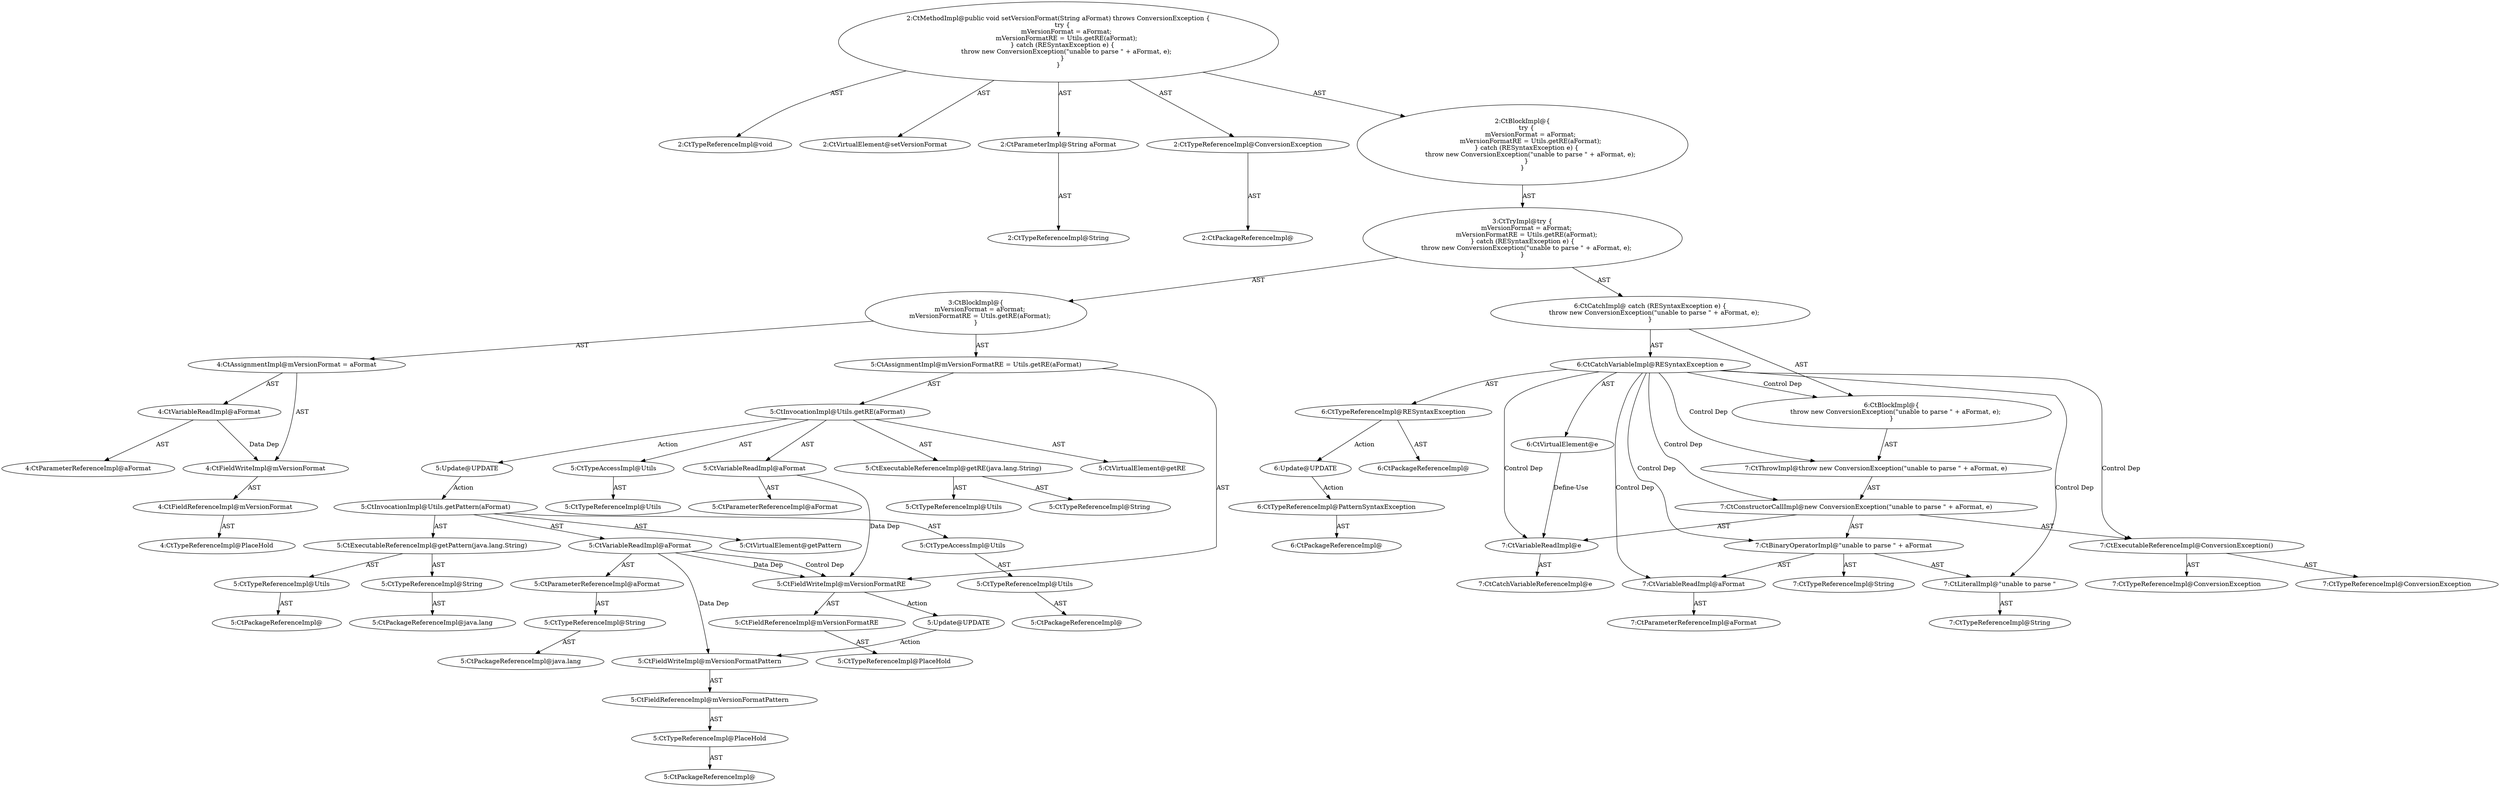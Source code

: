 digraph "setVersionFormat#?,String" {
0 [label="2:CtTypeReferenceImpl@void" shape=ellipse]
1 [label="2:CtVirtualElement@setVersionFormat" shape=ellipse]
2 [label="2:CtParameterImpl@String aFormat" shape=ellipse]
3 [label="2:CtTypeReferenceImpl@String" shape=ellipse]
4 [label="2:CtTypeReferenceImpl@ConversionException" shape=ellipse]
5 [label="2:CtPackageReferenceImpl@" shape=ellipse]
6 [label="4:CtFieldReferenceImpl@mVersionFormat" shape=ellipse]
7 [label="4:CtTypeReferenceImpl@PlaceHold" shape=ellipse]
8 [label="4:CtFieldWriteImpl@mVersionFormat" shape=ellipse]
9 [label="4:CtVariableReadImpl@aFormat" shape=ellipse]
10 [label="4:CtParameterReferenceImpl@aFormat" shape=ellipse]
11 [label="4:CtAssignmentImpl@mVersionFormat = aFormat" shape=ellipse]
12 [label="5:CtFieldReferenceImpl@mVersionFormatRE" shape=ellipse]
13 [label="5:CtTypeReferenceImpl@PlaceHold" shape=ellipse]
14 [label="5:CtFieldWriteImpl@mVersionFormatRE" shape=ellipse]
15 [label="5:CtExecutableReferenceImpl@getRE(java.lang.String)" shape=ellipse]
16 [label="5:CtTypeReferenceImpl@Utils" shape=ellipse]
17 [label="5:CtTypeReferenceImpl@String" shape=ellipse]
18 [label="5:CtVirtualElement@getRE" shape=ellipse]
19 [label="5:CtTypeAccessImpl@Utils" shape=ellipse]
20 [label="5:CtTypeReferenceImpl@Utils" shape=ellipse]
21 [label="5:CtVariableReadImpl@aFormat" shape=ellipse]
22 [label="5:CtParameterReferenceImpl@aFormat" shape=ellipse]
23 [label="5:CtInvocationImpl@Utils.getRE(aFormat)" shape=ellipse]
24 [label="5:CtAssignmentImpl@mVersionFormatRE = Utils.getRE(aFormat)" shape=ellipse]
25 [label="3:CtBlockImpl@\{
    mVersionFormat = aFormat;
    mVersionFormatRE = Utils.getRE(aFormat);
\}" shape=ellipse]
26 [label="6:CtVirtualElement@e" shape=ellipse]
27 [label="6:CtTypeReferenceImpl@RESyntaxException" shape=ellipse]
28 [label="6:CtPackageReferenceImpl@" shape=ellipse]
29 [label="6:CtCatchVariableImpl@RESyntaxException e" shape=ellipse]
30 [label="7:CtExecutableReferenceImpl@ConversionException()" shape=ellipse]
31 [label="7:CtTypeReferenceImpl@ConversionException" shape=ellipse]
32 [label="7:CtTypeReferenceImpl@ConversionException" shape=ellipse]
33 [label="7:CtLiteralImpl@\"unable to parse \"" shape=ellipse]
34 [label="7:CtTypeReferenceImpl@String" shape=ellipse]
35 [label="7:CtVariableReadImpl@aFormat" shape=ellipse]
36 [label="7:CtParameterReferenceImpl@aFormat" shape=ellipse]
37 [label="7:CtBinaryOperatorImpl@\"unable to parse \" + aFormat" shape=ellipse]
38 [label="7:CtTypeReferenceImpl@String" shape=ellipse]
39 [label="7:CtVariableReadImpl@e" shape=ellipse]
40 [label="7:CtCatchVariableReferenceImpl@e" shape=ellipse]
41 [label="7:CtConstructorCallImpl@new ConversionException(\"unable to parse \" + aFormat, e)" shape=ellipse]
42 [label="7:CtThrowImpl@throw new ConversionException(\"unable to parse \" + aFormat, e)" shape=ellipse]
43 [label="6:CtBlockImpl@\{
    throw new ConversionException(\"unable to parse \" + aFormat, e);
\}" shape=ellipse]
44 [label="6:CtCatchImpl@ catch (RESyntaxException e) \{
    throw new ConversionException(\"unable to parse \" + aFormat, e);
\}" shape=ellipse]
45 [label="3:CtTryImpl@try \{
    mVersionFormat = aFormat;
    mVersionFormatRE = Utils.getRE(aFormat);
\} catch (RESyntaxException e) \{
    throw new ConversionException(\"unable to parse \" + aFormat, e);
\}" shape=ellipse]
46 [label="2:CtBlockImpl@\{
    try \{
        mVersionFormat = aFormat;
        mVersionFormatRE = Utils.getRE(aFormat);
    \} catch (RESyntaxException e) \{
        throw new ConversionException(\"unable to parse \" + aFormat, e);
    \}
\}" shape=ellipse]
47 [label="2:CtMethodImpl@public void setVersionFormat(String aFormat) throws ConversionException \{
    try \{
        mVersionFormat = aFormat;
        mVersionFormatRE = Utils.getRE(aFormat);
    \} catch (RESyntaxException e) \{
        throw new ConversionException(\"unable to parse \" + aFormat, e);
    \}
\}" shape=ellipse]
48 [label="5:Update@UPDATE" shape=ellipse]
49 [label="5:CtPackageReferenceImpl@" shape=ellipse]
50 [label="5:CtTypeReferenceImpl@PlaceHold" shape=ellipse]
51 [label="5:CtFieldReferenceImpl@mVersionFormatPattern" shape=ellipse]
52 [label="5:CtFieldWriteImpl@mVersionFormatPattern" shape=ellipse]
53 [label="5:Update@UPDATE" shape=ellipse]
54 [label="5:CtPackageReferenceImpl@" shape=ellipse]
55 [label="5:CtTypeReferenceImpl@Utils" shape=ellipse]
56 [label="5:CtTypeAccessImpl@Utils" shape=ellipse]
57 [label="5:CtPackageReferenceImpl@" shape=ellipse]
58 [label="5:CtTypeReferenceImpl@Utils" shape=ellipse]
59 [label="5:CtPackageReferenceImpl@java.lang" shape=ellipse]
60 [label="5:CtTypeReferenceImpl@String" shape=ellipse]
61 [label="5:CtExecutableReferenceImpl@getPattern(java.lang.String)" shape=ellipse]
62 [label="5:CtPackageReferenceImpl@java.lang" shape=ellipse]
63 [label="5:CtTypeReferenceImpl@String" shape=ellipse]
64 [label="5:CtParameterReferenceImpl@aFormat" shape=ellipse]
65 [label="5:CtVariableReadImpl@aFormat" shape=ellipse]
66 [label="5:CtInvocationImpl@Utils.getPattern(aFormat)" shape=ellipse]
67 [label="5:CtVirtualElement@getPattern" shape=ellipse]
68 [label="6:Update@UPDATE" shape=ellipse]
69 [label="6:CtPackageReferenceImpl@" shape=ellipse]
70 [label="6:CtTypeReferenceImpl@PatternSyntaxException" shape=ellipse]
2 -> 3 [label="AST"];
4 -> 5 [label="AST"];
6 -> 7 [label="AST"];
8 -> 6 [label="AST"];
9 -> 10 [label="AST"];
9 -> 8 [label="Data Dep"];
11 -> 8 [label="AST"];
11 -> 9 [label="AST"];
12 -> 13 [label="AST"];
14 -> 12 [label="AST"];
14 -> 48 [label="Action"];
15 -> 16 [label="AST"];
15 -> 17 [label="AST"];
19 -> 20 [label="AST"];
21 -> 22 [label="AST"];
21 -> 14 [label="Data Dep"];
23 -> 18 [label="AST"];
23 -> 19 [label="AST"];
23 -> 15 [label="AST"];
23 -> 21 [label="AST"];
23 -> 53 [label="Action"];
24 -> 14 [label="AST"];
24 -> 23 [label="AST"];
25 -> 11 [label="AST"];
25 -> 24 [label="AST"];
26 -> 39 [label="Define-Use"];
27 -> 28 [label="AST"];
27 -> 68 [label="Action"];
29 -> 26 [label="AST"];
29 -> 27 [label="AST"];
29 -> 43 [label="Control Dep"];
29 -> 42 [label="Control Dep"];
29 -> 41 [label="Control Dep"];
29 -> 30 [label="Control Dep"];
29 -> 37 [label="Control Dep"];
29 -> 33 [label="Control Dep"];
29 -> 35 [label="Control Dep"];
29 -> 39 [label="Control Dep"];
30 -> 31 [label="AST"];
30 -> 32 [label="AST"];
33 -> 34 [label="AST"];
35 -> 36 [label="AST"];
37 -> 38 [label="AST"];
37 -> 33 [label="AST"];
37 -> 35 [label="AST"];
39 -> 40 [label="AST"];
41 -> 30 [label="AST"];
41 -> 37 [label="AST"];
41 -> 39 [label="AST"];
42 -> 41 [label="AST"];
43 -> 42 [label="AST"];
44 -> 29 [label="AST"];
44 -> 43 [label="AST"];
45 -> 25 [label="AST"];
45 -> 44 [label="AST"];
46 -> 45 [label="AST"];
47 -> 1 [label="AST"];
47 -> 0 [label="AST"];
47 -> 2 [label="AST"];
47 -> 4 [label="AST"];
47 -> 46 [label="AST"];
48 -> 52 [label="Action"];
50 -> 49 [label="AST"];
51 -> 50 [label="AST"];
52 -> 51 [label="AST"];
53 -> 66 [label="Action"];
55 -> 54 [label="AST"];
56 -> 55 [label="AST"];
58 -> 57 [label="AST"];
60 -> 59 [label="AST"];
61 -> 58 [label="AST"];
61 -> 60 [label="AST"];
63 -> 62 [label="AST"];
64 -> 63 [label="AST"];
65 -> 64 [label="AST"];
65 -> 52 [label="Data Dep"];
65 -> 14 [label="Data Dep"];
65 -> 14 [label="Control Dep"];
66 -> 67 [label="AST"];
66 -> 56 [label="AST"];
66 -> 61 [label="AST"];
66 -> 65 [label="AST"];
68 -> 70 [label="Action"];
70 -> 69 [label="AST"];
}